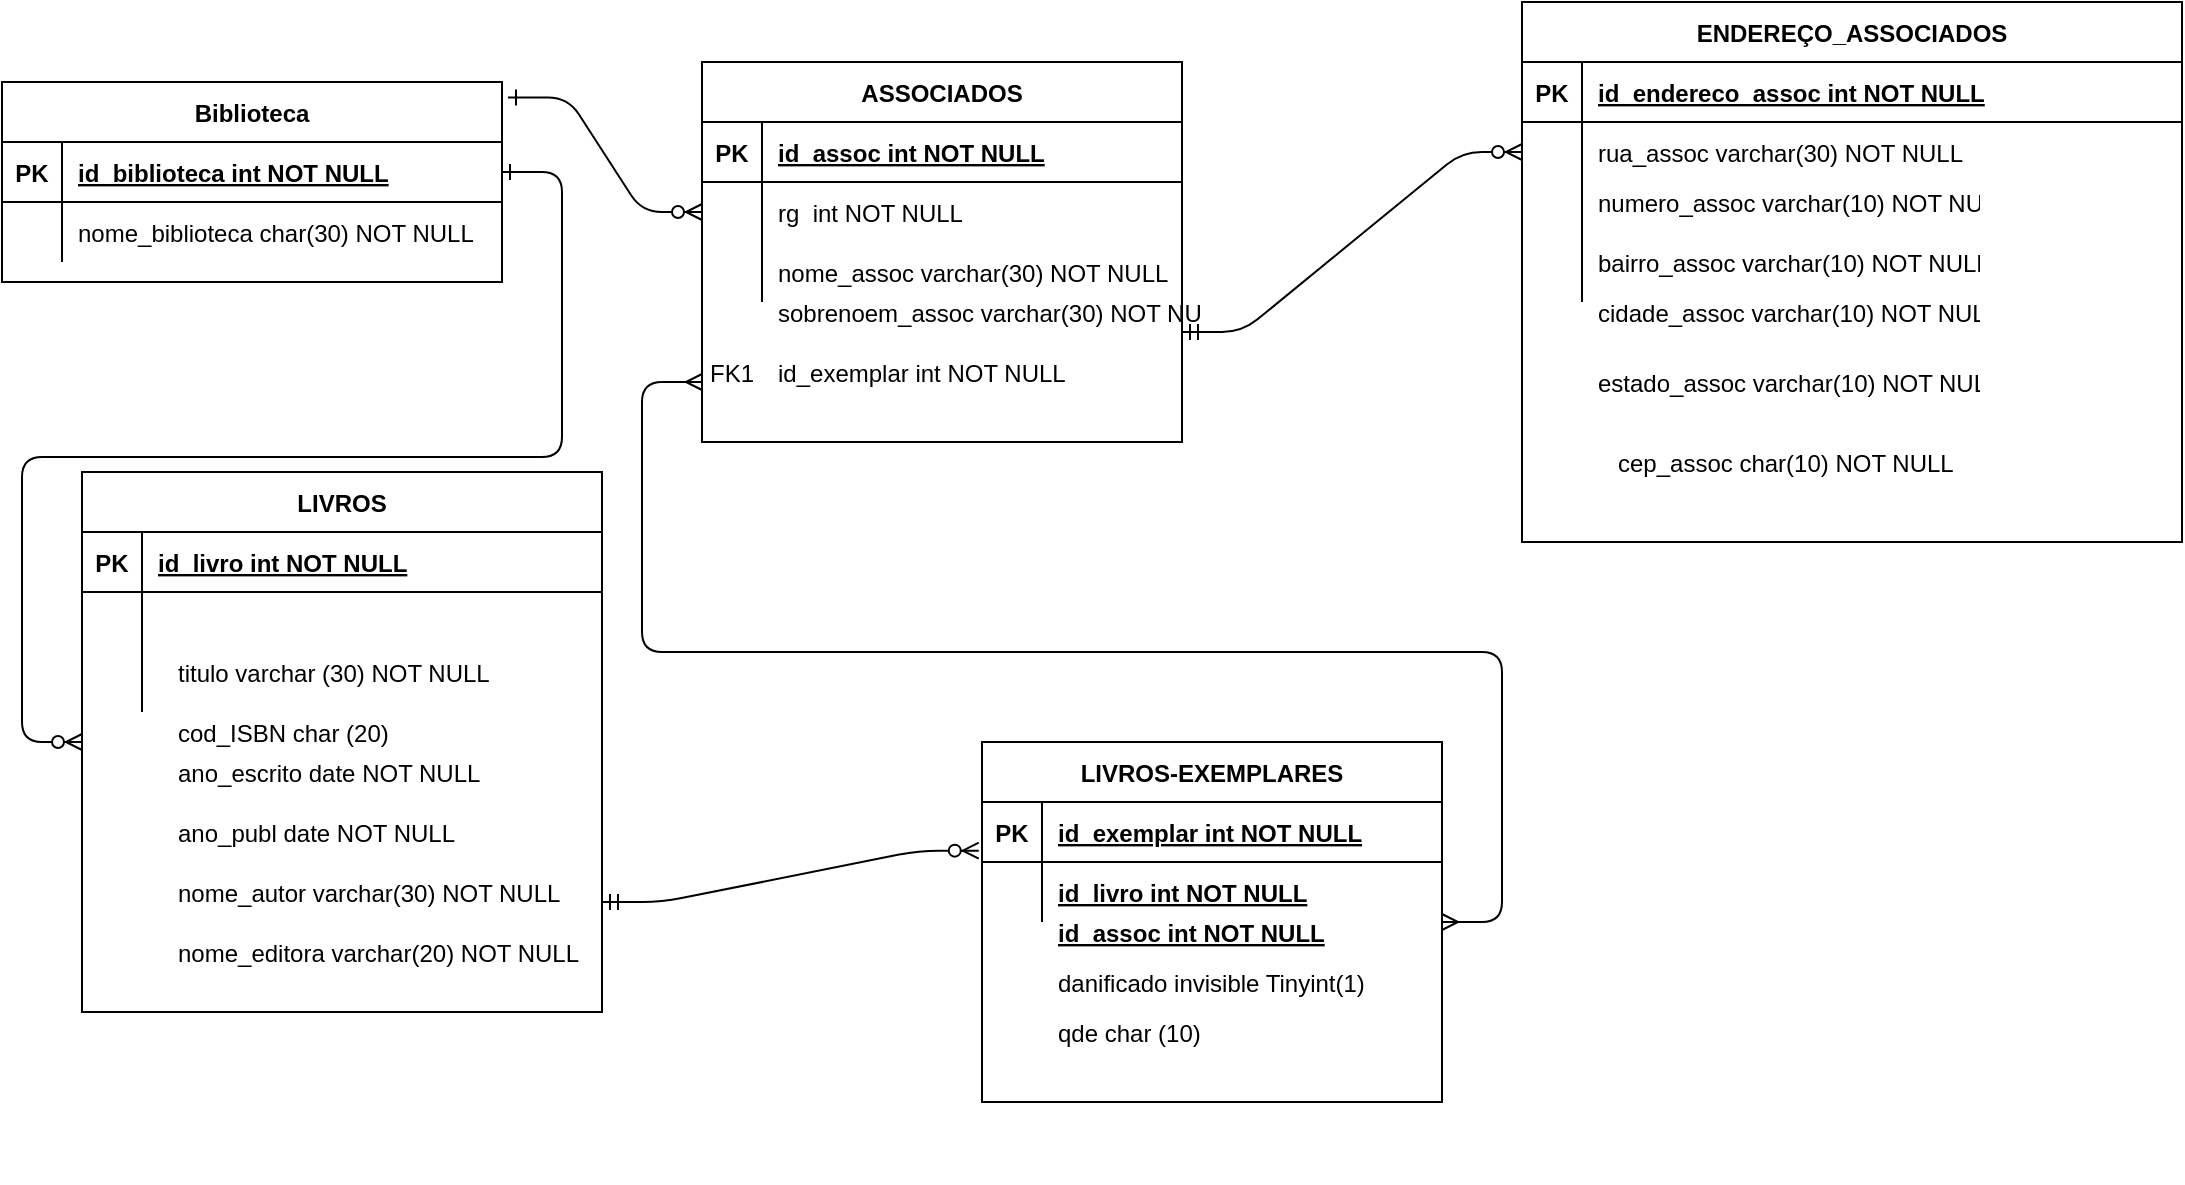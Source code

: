 <mxfile version="14.9.6" type="device"><diagram id="R2lEEEUBdFMjLlhIrx00" name="Page-1"><mxGraphModel dx="1264" dy="1692" grid="1" gridSize="10" guides="1" tooltips="1" connect="1" arrows="1" fold="1" page="1" pageScale="1" pageWidth="850" pageHeight="1100" math="0" shadow="0" extFonts="Permanent Marker^https://fonts.googleapis.com/css?family=Permanent+Marker"><root><mxCell id="0"/><mxCell id="1" parent="0"/><mxCell id="C-vyLk0tnHw3VtMMgP7b-1" value="" style="edgeStyle=entityRelationEdgeStyle;endArrow=ERzeroToMany;startArrow=ERone;endFill=1;startFill=0;exitX=1.012;exitY=0.077;exitDx=0;exitDy=0;exitPerimeter=0;" parent="1" source="C-vyLk0tnHw3VtMMgP7b-23" target="C-vyLk0tnHw3VtMMgP7b-6" edge="1"><mxGeometry width="100" height="100" relative="1" as="geometry"><mxPoint x="340" y="720" as="sourcePoint"/><mxPoint x="440" y="620" as="targetPoint"/></mxGeometry></mxCell><mxCell id="C-vyLk0tnHw3VtMMgP7b-2" value="ASSOCIADOS" style="shape=table;startSize=30;container=1;collapsible=1;childLayout=tableLayout;fixedRows=1;rowLines=0;fontStyle=1;align=center;resizeLast=1;" parent="1" vertex="1"><mxGeometry x="380" y="20" width="240" height="190" as="geometry"/></mxCell><mxCell id="C-vyLk0tnHw3VtMMgP7b-3" value="" style="shape=partialRectangle;collapsible=0;dropTarget=0;pointerEvents=0;fillColor=none;points=[[0,0.5],[1,0.5]];portConstraint=eastwest;top=0;left=0;right=0;bottom=1;" parent="C-vyLk0tnHw3VtMMgP7b-2" vertex="1"><mxGeometry y="30" width="240" height="30" as="geometry"/></mxCell><mxCell id="C-vyLk0tnHw3VtMMgP7b-4" value="PK" style="shape=partialRectangle;overflow=hidden;connectable=0;fillColor=none;top=0;left=0;bottom=0;right=0;fontStyle=1;" parent="C-vyLk0tnHw3VtMMgP7b-3" vertex="1"><mxGeometry width="30" height="30" as="geometry"/></mxCell><mxCell id="C-vyLk0tnHw3VtMMgP7b-5" value="id_assoc int NOT NULL " style="shape=partialRectangle;overflow=hidden;connectable=0;fillColor=none;top=0;left=0;bottom=0;right=0;align=left;spacingLeft=6;fontStyle=5;" parent="C-vyLk0tnHw3VtMMgP7b-3" vertex="1"><mxGeometry x="30" width="210" height="30" as="geometry"/></mxCell><mxCell id="C-vyLk0tnHw3VtMMgP7b-6" value="" style="shape=partialRectangle;collapsible=0;dropTarget=0;pointerEvents=0;fillColor=none;points=[[0,0.5],[1,0.5]];portConstraint=eastwest;top=0;left=0;right=0;bottom=0;" parent="C-vyLk0tnHw3VtMMgP7b-2" vertex="1"><mxGeometry y="60" width="240" height="30" as="geometry"/></mxCell><mxCell id="C-vyLk0tnHw3VtMMgP7b-7" value="" style="shape=partialRectangle;overflow=hidden;connectable=0;fillColor=none;top=0;left=0;bottom=0;right=0;" parent="C-vyLk0tnHw3VtMMgP7b-6" vertex="1"><mxGeometry width="30" height="30" as="geometry"/></mxCell><mxCell id="C-vyLk0tnHw3VtMMgP7b-8" value="rg  int NOT NULL" style="shape=partialRectangle;overflow=hidden;connectable=0;fillColor=none;top=0;left=0;bottom=0;right=0;align=left;spacingLeft=6;" parent="C-vyLk0tnHw3VtMMgP7b-6" vertex="1"><mxGeometry x="30" width="210" height="30" as="geometry"/></mxCell><mxCell id="C-vyLk0tnHw3VtMMgP7b-9" value="" style="shape=partialRectangle;collapsible=0;dropTarget=0;pointerEvents=0;fillColor=none;points=[[0,0.5],[1,0.5]];portConstraint=eastwest;top=0;left=0;right=0;bottom=0;" parent="C-vyLk0tnHw3VtMMgP7b-2" vertex="1"><mxGeometry y="90" width="240" height="30" as="geometry"/></mxCell><mxCell id="C-vyLk0tnHw3VtMMgP7b-10" value="" style="shape=partialRectangle;overflow=hidden;connectable=0;fillColor=none;top=0;left=0;bottom=0;right=0;" parent="C-vyLk0tnHw3VtMMgP7b-9" vertex="1"><mxGeometry width="30" height="30" as="geometry"/></mxCell><mxCell id="C-vyLk0tnHw3VtMMgP7b-11" value="" style="shape=partialRectangle;overflow=hidden;connectable=0;fillColor=none;top=0;left=0;bottom=0;right=0;align=left;spacingLeft=6;" parent="C-vyLk0tnHw3VtMMgP7b-9" vertex="1"><mxGeometry x="30" width="210" height="30" as="geometry"/></mxCell><mxCell id="C-vyLk0tnHw3VtMMgP7b-13" value="ENDEREÇO_ASSOCIADOS" style="shape=table;startSize=30;container=1;collapsible=1;childLayout=tableLayout;fixedRows=1;rowLines=0;fontStyle=1;align=center;resizeLast=1;" parent="1" vertex="1"><mxGeometry x="790" y="-10" width="330" height="270" as="geometry"/></mxCell><mxCell id="C-vyLk0tnHw3VtMMgP7b-14" value="" style="shape=partialRectangle;collapsible=0;dropTarget=0;pointerEvents=0;fillColor=none;points=[[0,0.5],[1,0.5]];portConstraint=eastwest;top=0;left=0;right=0;bottom=1;" parent="C-vyLk0tnHw3VtMMgP7b-13" vertex="1"><mxGeometry y="30" width="330" height="30" as="geometry"/></mxCell><mxCell id="C-vyLk0tnHw3VtMMgP7b-15" value="PK" style="shape=partialRectangle;overflow=hidden;connectable=0;fillColor=none;top=0;left=0;bottom=0;right=0;fontStyle=1;" parent="C-vyLk0tnHw3VtMMgP7b-14" vertex="1"><mxGeometry width="30" height="30" as="geometry"/></mxCell><mxCell id="C-vyLk0tnHw3VtMMgP7b-16" value="id_endereco_assoc int NOT NULL " style="shape=partialRectangle;overflow=hidden;connectable=0;fillColor=none;top=0;left=0;bottom=0;right=0;align=left;spacingLeft=6;fontStyle=5;" parent="C-vyLk0tnHw3VtMMgP7b-14" vertex="1"><mxGeometry x="30" width="300" height="30" as="geometry"/></mxCell><mxCell id="C-vyLk0tnHw3VtMMgP7b-17" value="" style="shape=partialRectangle;collapsible=0;dropTarget=0;pointerEvents=0;fillColor=none;points=[[0,0.5],[1,0.5]];portConstraint=eastwest;top=0;left=0;right=0;bottom=0;" parent="C-vyLk0tnHw3VtMMgP7b-13" vertex="1"><mxGeometry y="60" width="330" height="30" as="geometry"/></mxCell><mxCell id="C-vyLk0tnHw3VtMMgP7b-18" value="" style="shape=partialRectangle;overflow=hidden;connectable=0;fillColor=none;top=0;left=0;bottom=0;right=0;" parent="C-vyLk0tnHw3VtMMgP7b-17" vertex="1"><mxGeometry width="30" height="30" as="geometry"/></mxCell><mxCell id="C-vyLk0tnHw3VtMMgP7b-19" value="rua_assoc varchar(30) NOT NULL" style="shape=partialRectangle;overflow=hidden;connectable=0;fillColor=none;top=0;left=0;bottom=0;right=0;align=left;spacingLeft=6;" parent="C-vyLk0tnHw3VtMMgP7b-17" vertex="1"><mxGeometry x="30" width="300" height="30" as="geometry"/></mxCell><mxCell id="C-vyLk0tnHw3VtMMgP7b-20" value="" style="shape=partialRectangle;collapsible=0;dropTarget=0;pointerEvents=0;fillColor=none;points=[[0,0.5],[1,0.5]];portConstraint=eastwest;top=0;left=0;right=0;bottom=0;" parent="C-vyLk0tnHw3VtMMgP7b-13" vertex="1"><mxGeometry y="90" width="330" height="60" as="geometry"/></mxCell><mxCell id="C-vyLk0tnHw3VtMMgP7b-21" value="" style="shape=partialRectangle;overflow=hidden;connectable=0;fillColor=none;top=0;left=0;bottom=0;right=0;" parent="C-vyLk0tnHw3VtMMgP7b-20" vertex="1"><mxGeometry width="30" height="60" as="geometry"/></mxCell><mxCell id="C-vyLk0tnHw3VtMMgP7b-22" value="" style="shape=partialRectangle;overflow=hidden;connectable=0;fillColor=none;top=0;left=0;bottom=0;right=0;align=left;spacingLeft=6;" parent="C-vyLk0tnHw3VtMMgP7b-20" vertex="1"><mxGeometry x="30" width="300" height="60" as="geometry"/></mxCell><mxCell id="C-vyLk0tnHw3VtMMgP7b-23" value="Biblioteca" style="shape=table;startSize=30;container=1;collapsible=1;childLayout=tableLayout;fixedRows=1;rowLines=0;fontStyle=1;align=center;resizeLast=1;" parent="1" vertex="1"><mxGeometry x="30" y="30" width="250" height="100" as="geometry"/></mxCell><mxCell id="C-vyLk0tnHw3VtMMgP7b-24" value="" style="shape=partialRectangle;collapsible=0;dropTarget=0;pointerEvents=0;fillColor=none;points=[[0,0.5],[1,0.5]];portConstraint=eastwest;top=0;left=0;right=0;bottom=1;" parent="C-vyLk0tnHw3VtMMgP7b-23" vertex="1"><mxGeometry y="30" width="250" height="30" as="geometry"/></mxCell><mxCell id="C-vyLk0tnHw3VtMMgP7b-25" value="PK" style="shape=partialRectangle;overflow=hidden;connectable=0;fillColor=none;top=0;left=0;bottom=0;right=0;fontStyle=1;" parent="C-vyLk0tnHw3VtMMgP7b-24" vertex="1"><mxGeometry width="30" height="30" as="geometry"/></mxCell><mxCell id="C-vyLk0tnHw3VtMMgP7b-26" value="id_biblioteca int NOT NULL " style="shape=partialRectangle;overflow=hidden;connectable=0;fillColor=none;top=0;left=0;bottom=0;right=0;align=left;spacingLeft=6;fontStyle=5;" parent="C-vyLk0tnHw3VtMMgP7b-24" vertex="1"><mxGeometry x="30" width="220" height="30" as="geometry"/></mxCell><mxCell id="C-vyLk0tnHw3VtMMgP7b-27" value="" style="shape=partialRectangle;collapsible=0;dropTarget=0;pointerEvents=0;fillColor=none;points=[[0,0.5],[1,0.5]];portConstraint=eastwest;top=0;left=0;right=0;bottom=0;" parent="C-vyLk0tnHw3VtMMgP7b-23" vertex="1"><mxGeometry y="60" width="250" height="30" as="geometry"/></mxCell><mxCell id="C-vyLk0tnHw3VtMMgP7b-28" value="" style="shape=partialRectangle;overflow=hidden;connectable=0;fillColor=none;top=0;left=0;bottom=0;right=0;" parent="C-vyLk0tnHw3VtMMgP7b-27" vertex="1"><mxGeometry width="30" height="30" as="geometry"/></mxCell><mxCell id="C-vyLk0tnHw3VtMMgP7b-29" value="nome_biblioteca char(30) NOT NULL" style="shape=partialRectangle;overflow=hidden;connectable=0;fillColor=none;top=0;left=0;bottom=0;right=0;align=left;spacingLeft=6;" parent="C-vyLk0tnHw3VtMMgP7b-27" vertex="1"><mxGeometry x="30" width="220" height="30" as="geometry"/></mxCell><mxCell id="2q7laGfxiHEUxjwifHZf-1" value="LIVROS" style="shape=table;startSize=30;container=1;collapsible=1;childLayout=tableLayout;fixedRows=1;rowLines=0;fontStyle=1;align=center;resizeLast=1;" parent="1" vertex="1"><mxGeometry x="70" y="225" width="260" height="270" as="geometry"/></mxCell><mxCell id="2q7laGfxiHEUxjwifHZf-2" value="" style="shape=partialRectangle;collapsible=0;dropTarget=0;pointerEvents=0;fillColor=none;points=[[0,0.5],[1,0.5]];portConstraint=eastwest;top=0;left=0;right=0;bottom=1;" parent="2q7laGfxiHEUxjwifHZf-1" vertex="1"><mxGeometry y="30" width="260" height="30" as="geometry"/></mxCell><mxCell id="2q7laGfxiHEUxjwifHZf-3" value="PK" style="shape=partialRectangle;overflow=hidden;connectable=0;fillColor=none;top=0;left=0;bottom=0;right=0;fontStyle=1;" parent="2q7laGfxiHEUxjwifHZf-2" vertex="1"><mxGeometry width="30" height="30" as="geometry"/></mxCell><mxCell id="2q7laGfxiHEUxjwifHZf-4" value="id_livro int NOT NULL " style="shape=partialRectangle;overflow=hidden;connectable=0;fillColor=none;top=0;left=0;bottom=0;right=0;align=left;spacingLeft=6;fontStyle=5;" parent="2q7laGfxiHEUxjwifHZf-2" vertex="1"><mxGeometry x="30" width="230" height="30" as="geometry"/></mxCell><mxCell id="2q7laGfxiHEUxjwifHZf-53" value="" style="shape=partialRectangle;collapsible=0;dropTarget=0;pointerEvents=0;fillColor=none;points=[[0,0.5],[1,0.5]];portConstraint=eastwest;top=0;left=0;right=0;bottom=0;" parent="2q7laGfxiHEUxjwifHZf-1" vertex="1"><mxGeometry y="60" width="260" height="30" as="geometry"/></mxCell><mxCell id="2q7laGfxiHEUxjwifHZf-54" value="" style="shape=partialRectangle;overflow=hidden;connectable=0;fillColor=none;top=0;left=0;bottom=0;right=0;" parent="2q7laGfxiHEUxjwifHZf-53" vertex="1"><mxGeometry width="30" height="30" as="geometry"/></mxCell><mxCell id="2q7laGfxiHEUxjwifHZf-55" value="" style="shape=partialRectangle;overflow=hidden;connectable=0;fillColor=none;top=0;left=0;bottom=0;right=0;align=left;spacingLeft=6;" parent="2q7laGfxiHEUxjwifHZf-53" vertex="1"><mxGeometry x="30" width="230" height="30" as="geometry"/></mxCell><mxCell id="2q7laGfxiHEUxjwifHZf-5" value="" style="shape=partialRectangle;collapsible=0;dropTarget=0;pointerEvents=0;fillColor=none;points=[[0,0.5],[1,0.5]];portConstraint=eastwest;top=0;left=0;right=0;bottom=0;" parent="2q7laGfxiHEUxjwifHZf-1" vertex="1"><mxGeometry y="90" width="260" height="30" as="geometry"/></mxCell><mxCell id="2q7laGfxiHEUxjwifHZf-6" value="" style="shape=partialRectangle;overflow=hidden;connectable=0;fillColor=none;top=0;left=0;bottom=0;right=0;" parent="2q7laGfxiHEUxjwifHZf-5" vertex="1"><mxGeometry width="30" height="30" as="geometry"/></mxCell><mxCell id="2q7laGfxiHEUxjwifHZf-7" value="" style="shape=partialRectangle;overflow=hidden;connectable=0;fillColor=none;top=0;left=0;bottom=0;right=0;align=left;spacingLeft=6;" parent="2q7laGfxiHEUxjwifHZf-5" vertex="1"><mxGeometry x="30" width="230" height="30" as="geometry"/></mxCell><mxCell id="2q7laGfxiHEUxjwifHZf-11" value="LIVROS-EXEMPLARES" style="shape=table;startSize=30;container=1;collapsible=1;childLayout=tableLayout;fixedRows=1;rowLines=0;fontStyle=1;align=center;resizeLast=1;" parent="1" vertex="1"><mxGeometry x="520" y="360" width="230" height="180" as="geometry"/></mxCell><mxCell id="2q7laGfxiHEUxjwifHZf-12" value="" style="shape=partialRectangle;collapsible=0;dropTarget=0;pointerEvents=0;fillColor=none;points=[[0,0.5],[1,0.5]];portConstraint=eastwest;top=0;left=0;right=0;bottom=1;" parent="2q7laGfxiHEUxjwifHZf-11" vertex="1"><mxGeometry y="30" width="230" height="30" as="geometry"/></mxCell><mxCell id="2q7laGfxiHEUxjwifHZf-13" value="PK" style="shape=partialRectangle;overflow=hidden;connectable=0;fillColor=none;top=0;left=0;bottom=0;right=0;fontStyle=1;" parent="2q7laGfxiHEUxjwifHZf-12" vertex="1"><mxGeometry width="30" height="30" as="geometry"/></mxCell><mxCell id="2q7laGfxiHEUxjwifHZf-14" value="id_exemplar int NOT NULL " style="shape=partialRectangle;overflow=hidden;connectable=0;fillColor=none;top=0;left=0;bottom=0;right=0;align=left;spacingLeft=6;fontStyle=5;" parent="2q7laGfxiHEUxjwifHZf-12" vertex="1"><mxGeometry x="30" width="200" height="30" as="geometry"/></mxCell><mxCell id="2q7laGfxiHEUxjwifHZf-15" value="" style="shape=partialRectangle;collapsible=0;dropTarget=0;pointerEvents=0;fillColor=none;points=[[0,0.5],[1,0.5]];portConstraint=eastwest;top=0;left=0;right=0;bottom=0;" parent="2q7laGfxiHEUxjwifHZf-11" vertex="1"><mxGeometry y="60" width="230" height="30" as="geometry"/></mxCell><mxCell id="2q7laGfxiHEUxjwifHZf-16" value="" style="shape=partialRectangle;overflow=hidden;connectable=0;fillColor=none;top=0;left=0;bottom=0;right=0;" parent="2q7laGfxiHEUxjwifHZf-15" vertex="1"><mxGeometry width="30" height="30" as="geometry"/></mxCell><mxCell id="2q7laGfxiHEUxjwifHZf-17" value="" style="shape=partialRectangle;overflow=hidden;connectable=0;fillColor=none;top=0;left=0;bottom=0;right=0;align=left;spacingLeft=6;" parent="2q7laGfxiHEUxjwifHZf-15" vertex="1"><mxGeometry x="30" width="200" height="30" as="geometry"/></mxCell><mxCell id="2q7laGfxiHEUxjwifHZf-20" value="" style="shape=partialRectangle;collapsible=0;dropTarget=0;pointerEvents=0;fillColor=none;points=[[0,0.5],[1,0.5]];portConstraint=eastwest;top=0;left=0;right=0;bottom=0;" parent="1" vertex="1"><mxGeometry x="80" y="340" width="250" height="30" as="geometry"/></mxCell><mxCell id="2q7laGfxiHEUxjwifHZf-21" value="" style="shape=partialRectangle;overflow=hidden;connectable=0;fillColor=none;top=0;left=0;bottom=0;right=0;" parent="2q7laGfxiHEUxjwifHZf-20" vertex="1"><mxGeometry width="30" height="30" as="geometry"/></mxCell><mxCell id="2q7laGfxiHEUxjwifHZf-22" value="cod_ISBN char (20)" style="shape=partialRectangle;overflow=hidden;connectable=0;fillColor=none;top=0;left=0;bottom=0;right=0;align=left;spacingLeft=6;" parent="2q7laGfxiHEUxjwifHZf-20" vertex="1"><mxGeometry x="30" width="220" height="30" as="geometry"/></mxCell><mxCell id="2q7laGfxiHEUxjwifHZf-23" value="" style="shape=partialRectangle;collapsible=0;dropTarget=0;pointerEvents=0;fillColor=none;points=[[0,0.5],[1,0.5]];portConstraint=eastwest;top=0;left=0;right=0;bottom=0;" parent="1" vertex="1"><mxGeometry x="80" y="420" width="250" height="30" as="geometry"/></mxCell><mxCell id="2q7laGfxiHEUxjwifHZf-24" value="" style="shape=partialRectangle;overflow=hidden;connectable=0;fillColor=none;top=0;left=0;bottom=0;right=0;" parent="2q7laGfxiHEUxjwifHZf-23" vertex="1"><mxGeometry width="30" height="30" as="geometry"/></mxCell><mxCell id="2q7laGfxiHEUxjwifHZf-25" value="nome_autor varchar(30) NOT NULL" style="shape=partialRectangle;overflow=hidden;connectable=0;fillColor=none;top=0;left=0;bottom=0;right=0;align=left;spacingLeft=6;" parent="2q7laGfxiHEUxjwifHZf-23" vertex="1"><mxGeometry x="30" width="220" height="30" as="geometry"/></mxCell><mxCell id="2q7laGfxiHEUxjwifHZf-26" value="titulo varchar (30) NOT NULL" style="shape=partialRectangle;overflow=hidden;connectable=0;fillColor=none;top=0;left=0;bottom=0;right=0;align=left;spacingLeft=6;" parent="1" vertex="1"><mxGeometry x="110" y="310" width="220" height="30" as="geometry"/></mxCell><mxCell id="2q7laGfxiHEUxjwifHZf-27" value="ano_escrito date NOT NULL" style="shape=partialRectangle;overflow=hidden;connectable=0;fillColor=none;top=0;left=0;bottom=0;right=0;align=left;spacingLeft=6;" parent="1" vertex="1"><mxGeometry x="110" y="360" width="220" height="30" as="geometry"/></mxCell><mxCell id="2q7laGfxiHEUxjwifHZf-28" value="ano_publ date NOT NULL" style="shape=partialRectangle;overflow=hidden;connectable=0;fillColor=none;top=0;left=0;bottom=0;right=0;align=left;spacingLeft=6;" parent="1" vertex="1"><mxGeometry x="110" y="390" width="220" height="30" as="geometry"/></mxCell><mxCell id="2q7laGfxiHEUxjwifHZf-29" value="" style="shape=partialRectangle;collapsible=0;dropTarget=0;pointerEvents=0;fillColor=none;points=[[0,0.5],[1,0.5]];portConstraint=eastwest;top=0;left=0;right=0;bottom=0;" parent="1" vertex="1"><mxGeometry x="80" y="450" width="250" height="30" as="geometry"/></mxCell><mxCell id="2q7laGfxiHEUxjwifHZf-30" value="" style="shape=partialRectangle;overflow=hidden;connectable=0;fillColor=none;top=0;left=0;bottom=0;right=0;" parent="2q7laGfxiHEUxjwifHZf-29" vertex="1"><mxGeometry width="30" height="30" as="geometry"/></mxCell><mxCell id="2q7laGfxiHEUxjwifHZf-31" value="nome_editora varchar(20) NOT NULL" style="shape=partialRectangle;overflow=hidden;connectable=0;fillColor=none;top=0;left=0;bottom=0;right=0;align=left;spacingLeft=6;" parent="2q7laGfxiHEUxjwifHZf-29" vertex="1"><mxGeometry x="30" width="220" height="30" as="geometry"/></mxCell><mxCell id="2q7laGfxiHEUxjwifHZf-32" value="" style="shape=partialRectangle;collapsible=0;dropTarget=0;pointerEvents=0;fillColor=none;points=[[0,0.5],[1,0.5]];portConstraint=eastwest;top=0;left=0;right=0;bottom=0;" parent="1" vertex="1"><mxGeometry x="380" y="110" width="250" height="30" as="geometry"/></mxCell><mxCell id="2q7laGfxiHEUxjwifHZf-33" value="" style="shape=partialRectangle;overflow=hidden;connectable=0;fillColor=none;top=0;left=0;bottom=0;right=0;" parent="2q7laGfxiHEUxjwifHZf-32" vertex="1"><mxGeometry width="30" height="30" as="geometry"/></mxCell><mxCell id="2q7laGfxiHEUxjwifHZf-34" value="nome_assoc varchar(30) NOT NULL" style="shape=partialRectangle;overflow=hidden;connectable=0;fillColor=none;top=0;left=0;bottom=0;right=0;align=left;spacingLeft=6;" parent="2q7laGfxiHEUxjwifHZf-32" vertex="1"><mxGeometry x="30" width="220" height="30" as="geometry"/></mxCell><mxCell id="2q7laGfxiHEUxjwifHZf-37" value="sobrenoem_assoc varchar(30) NOT NULL" style="shape=partialRectangle;overflow=hidden;connectable=0;fillColor=none;top=0;left=0;bottom=0;right=0;align=left;spacingLeft=6;" parent="1" vertex="1"><mxGeometry x="410" y="130" width="220" height="30" as="geometry"/></mxCell><mxCell id="2q7laGfxiHEUxjwifHZf-38" value="id_exemplar int NOT NULL" style="shape=partialRectangle;overflow=hidden;connectable=0;fillColor=none;top=0;left=0;bottom=0;right=0;align=left;spacingLeft=6;" parent="1" vertex="1"><mxGeometry x="410" y="160" width="220" height="30" as="geometry"/></mxCell><mxCell id="2q7laGfxiHEUxjwifHZf-39" value="FK1" style="shape=partialRectangle;overflow=hidden;connectable=0;fillColor=none;top=0;left=0;bottom=0;right=0;" parent="1" vertex="1"><mxGeometry x="380" y="160" width="30" height="30" as="geometry"/></mxCell><mxCell id="2q7laGfxiHEUxjwifHZf-40" value="" style="shape=partialRectangle;collapsible=0;dropTarget=0;pointerEvents=0;fillColor=none;points=[[0,0.5],[1,0.5]];portConstraint=eastwest;top=0;left=0;right=0;bottom=0;" parent="1" vertex="1"><mxGeometry x="30" y="570" width="250" height="10" as="geometry"/></mxCell><mxCell id="2q7laGfxiHEUxjwifHZf-41" value="" style="shape=partialRectangle;overflow=hidden;connectable=0;fillColor=none;top=0;left=0;bottom=0;right=0;" parent="2q7laGfxiHEUxjwifHZf-40" vertex="1"><mxGeometry width="30" height="10" as="geometry"/></mxCell><mxCell id="2q7laGfxiHEUxjwifHZf-42" value="cod_ISBN char (20)" style="shape=partialRectangle;overflow=hidden;connectable=0;fillColor=none;top=0;left=0;bottom=0;right=0;align=left;spacingLeft=6;" parent="2q7laGfxiHEUxjwifHZf-40" vertex="1"><mxGeometry x="30" width="220" height="4.286" as="geometry"/></mxCell><mxCell id="2q7laGfxiHEUxjwifHZf-48" value="" style="edgeStyle=entityRelationEdgeStyle;fontSize=12;html=1;endArrow=ERmany;startArrow=ERmany;" parent="1" source="2q7laGfxiHEUxjwifHZf-11" edge="1"><mxGeometry width="100" height="100" relative="1" as="geometry"><mxPoint x="400" y="270" as="sourcePoint"/><mxPoint x="380" y="180" as="targetPoint"/></mxGeometry></mxCell><mxCell id="2q7laGfxiHEUxjwifHZf-49" value="qde char (10)" style="shape=partialRectangle;overflow=hidden;connectable=0;fillColor=none;top=0;left=0;bottom=0;right=0;align=left;spacingLeft=6;" parent="1" vertex="1"><mxGeometry x="550" y="495" width="220" height="20" as="geometry"/></mxCell><mxCell id="2q7laGfxiHEUxjwifHZf-50" value="" style="edgeStyle=entityRelationEdgeStyle;fontSize=12;html=1;endArrow=ERzeroToMany;startArrow=ERmandOne;entryX=-0.007;entryY=0.811;entryDx=0;entryDy=0;entryPerimeter=0;" parent="1" target="2q7laGfxiHEUxjwifHZf-12" edge="1"><mxGeometry width="100" height="100" relative="1" as="geometry"><mxPoint x="330" y="440" as="sourcePoint"/><mxPoint x="430" y="340" as="targetPoint"/></mxGeometry></mxCell><mxCell id="2q7laGfxiHEUxjwifHZf-51" value="" style="edgeStyle=entityRelationEdgeStyle;endArrow=ERzeroToMany;startArrow=ERone;endFill=1;startFill=0;exitX=1;exitY=0.5;exitDx=0;exitDy=0;" parent="1" source="C-vyLk0tnHw3VtMMgP7b-24" edge="1"><mxGeometry width="100" height="100" relative="1" as="geometry"><mxPoint x="275" y="10" as="sourcePoint"/><mxPoint x="70" y="360" as="targetPoint"/></mxGeometry></mxCell><mxCell id="2q7laGfxiHEUxjwifHZf-56" value="danificado invisible Tinyint(1)" style="shape=partialRectangle;overflow=hidden;connectable=0;fillColor=none;top=0;left=0;bottom=0;right=0;align=left;spacingLeft=6;" parent="1" vertex="1"><mxGeometry x="550" y="465" width="200" height="30" as="geometry"/></mxCell><mxCell id="2q7laGfxiHEUxjwifHZf-58" value="id_livro int NOT NULL " style="shape=partialRectangle;overflow=hidden;connectable=0;fillColor=none;top=0;left=0;bottom=0;right=0;align=left;spacingLeft=6;fontStyle=5;" parent="1" vertex="1"><mxGeometry x="550" y="420" width="230" height="30" as="geometry"/></mxCell><mxCell id="2q7laGfxiHEUxjwifHZf-59" value="id_assoc int NOT NULL " style="shape=partialRectangle;overflow=hidden;connectable=0;fillColor=none;top=0;left=0;bottom=0;right=0;align=left;spacingLeft=6;fontStyle=5;" parent="1" vertex="1"><mxGeometry x="550" y="440" width="250" height="30" as="geometry"/></mxCell><mxCell id="2q7laGfxiHEUxjwifHZf-60" value="numero_assoc varchar(10) NOT NULL" style="shape=partialRectangle;overflow=hidden;connectable=0;fillColor=none;top=0;left=0;bottom=0;right=0;align=left;spacingLeft=6;" parent="1" vertex="1"><mxGeometry x="820" y="80" width="200" height="20" as="geometry"/></mxCell><mxCell id="2q7laGfxiHEUxjwifHZf-61" value="bairro_assoc varchar(10) NOT NULL" style="shape=partialRectangle;overflow=hidden;connectable=0;fillColor=none;top=0;left=0;bottom=0;right=0;align=left;spacingLeft=6;" parent="1" vertex="1"><mxGeometry x="820" y="110" width="200" height="20" as="geometry"/></mxCell><mxCell id="2q7laGfxiHEUxjwifHZf-62" value="cidade_assoc varchar(10) NOT NULL" style="shape=partialRectangle;overflow=hidden;connectable=0;fillColor=none;top=0;left=0;bottom=0;right=0;align=left;spacingLeft=6;" parent="1" vertex="1"><mxGeometry x="820" y="135" width="200" height="20" as="geometry"/></mxCell><mxCell id="2q7laGfxiHEUxjwifHZf-63" value="estado_assoc varchar(10) NOT NULL" style="shape=partialRectangle;overflow=hidden;connectable=0;fillColor=none;top=0;left=0;bottom=0;right=0;align=left;spacingLeft=6;" parent="1" vertex="1"><mxGeometry x="820" y="170" width="200" height="20" as="geometry"/></mxCell><mxCell id="2q7laGfxiHEUxjwifHZf-64" value="cep_assoc char(10) NOT NULL" style="shape=partialRectangle;overflow=hidden;connectable=0;fillColor=none;top=0;left=0;bottom=0;right=0;align=left;spacingLeft=6;" parent="1" vertex="1"><mxGeometry x="830" y="210" width="200" height="20" as="geometry"/></mxCell><mxCell id="7LGtvAZ3KkFHfFVrcFle-1" value="" style="edgeStyle=entityRelationEdgeStyle;fontSize=12;html=1;endArrow=ERzeroToMany;startArrow=ERmandOne;entryX=0;entryY=0.5;entryDx=0;entryDy=0;" edge="1" parent="1" target="C-vyLk0tnHw3VtMMgP7b-17"><mxGeometry width="100" height="100" relative="1" as="geometry"><mxPoint x="620" y="155" as="sourcePoint"/><mxPoint x="800.0" y="129.33" as="targetPoint"/></mxGeometry></mxCell></root></mxGraphModel></diagram></mxfile>